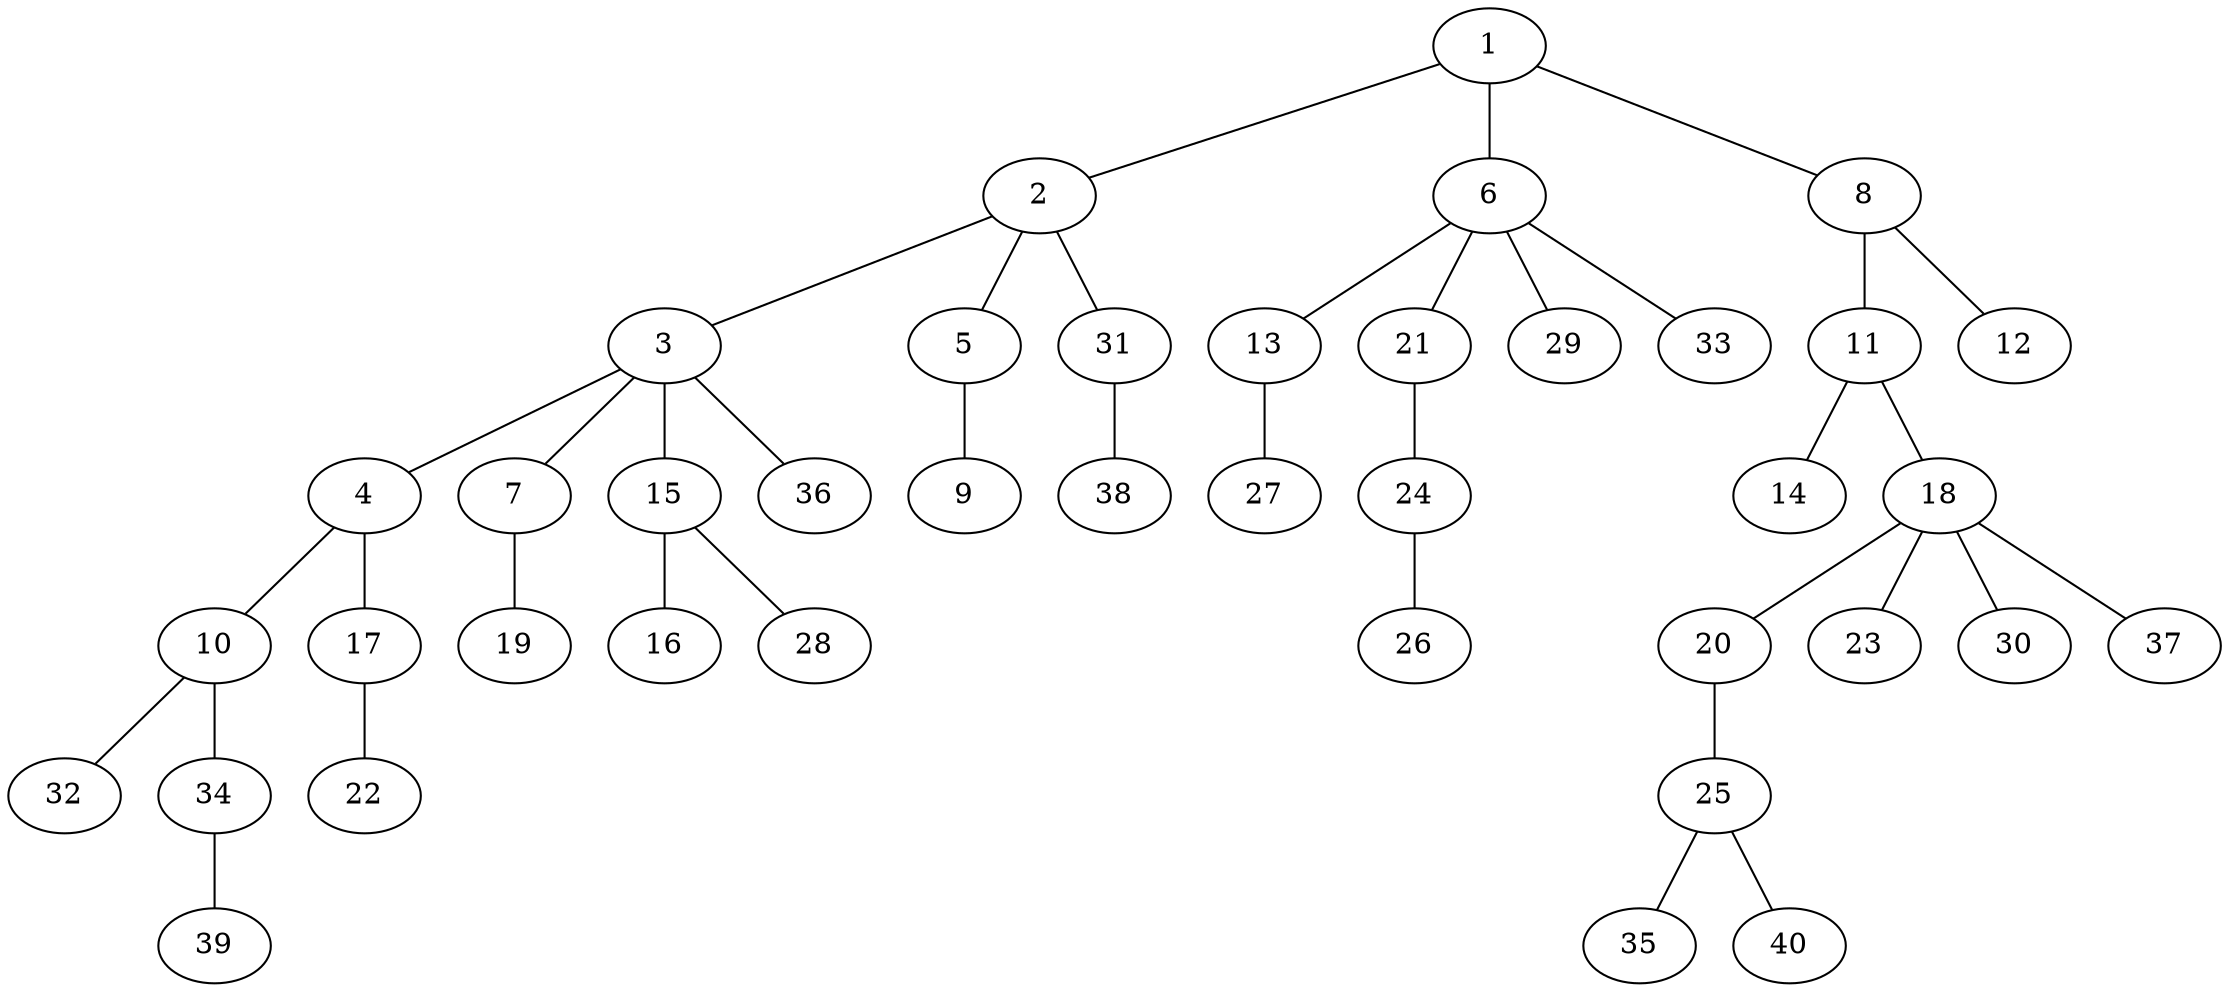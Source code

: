 graph graphname {1--2
1--6
1--8
2--3
2--5
2--31
3--4
3--7
3--15
3--36
4--10
4--17
5--9
6--13
6--21
6--29
6--33
7--19
8--11
8--12
10--32
10--34
11--14
11--18
13--27
15--16
15--28
17--22
18--20
18--23
18--30
18--37
20--25
21--24
24--26
25--35
25--40
31--38
34--39
}